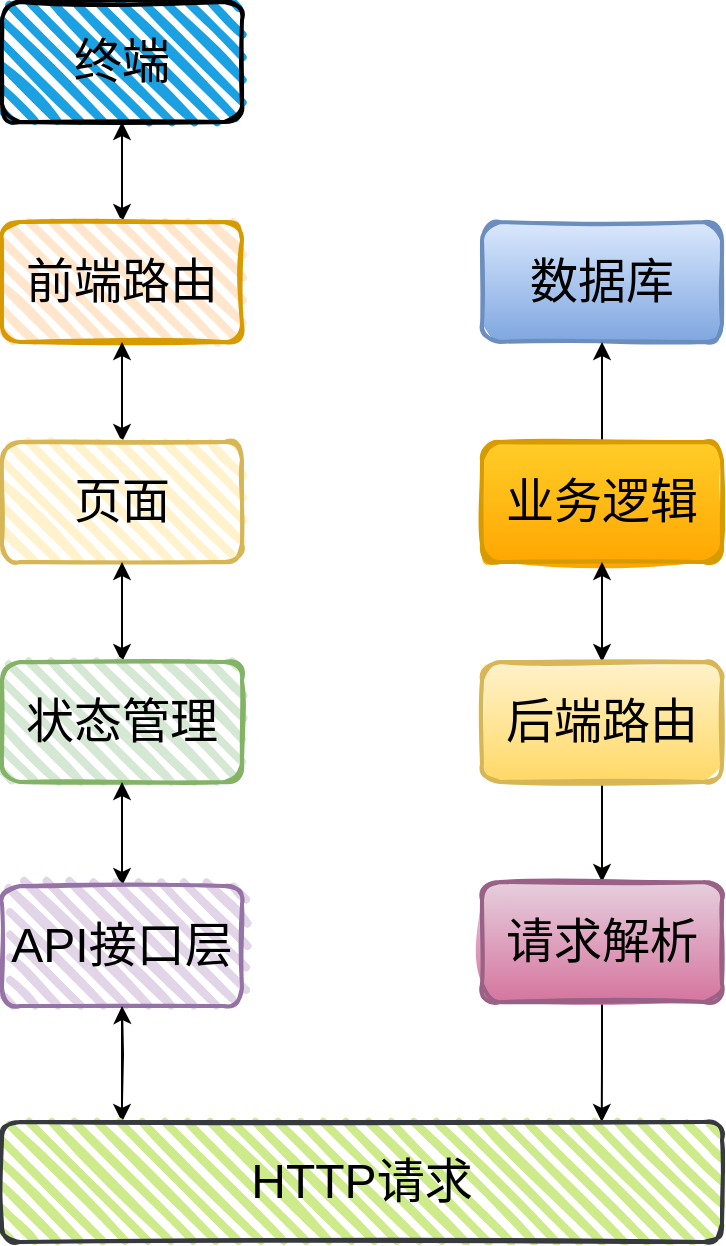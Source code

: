 <mxfile version="20.4.2" type="github">
  <diagram id="gHxE6tDvcV_6_EFhUJTS" name="第 1 页">
    <mxGraphModel dx="1038" dy="1716" grid="1" gridSize="10" guides="1" tooltips="1" connect="1" arrows="1" fold="1" page="1" pageScale="1" pageWidth="827" pageHeight="1169" math="0" shadow="0">
      <root>
        <mxCell id="0" />
        <mxCell id="1" parent="0" />
        <mxCell id="qVMzXbElNukYsMj70MFZ-12" style="edgeStyle=orthogonalEdgeStyle;rounded=0;orthogonalLoop=1;jettySize=auto;html=1;entryX=0.5;entryY=0;entryDx=0;entryDy=0;fontSize=24;" parent="1" source="qVMzXbElNukYsMj70MFZ-2" target="qVMzXbElNukYsMj70MFZ-3" edge="1">
          <mxGeometry relative="1" as="geometry">
            <Array as="points">
              <mxPoint x="140" y="-240" />
              <mxPoint x="140" y="-240" />
            </Array>
          </mxGeometry>
        </mxCell>
        <mxCell id="qVMzXbElNukYsMj70MFZ-2" value="&lt;font style=&quot;font-size: 24px;&quot;&gt;终端&lt;/font&gt;" style="rounded=1;whiteSpace=wrap;html=1;strokeWidth=2;fillWeight=4;hachureGap=8;hachureAngle=45;fillColor=#1ba1e2;sketch=1;" parent="1" vertex="1">
          <mxGeometry x="80" y="-320" width="120" height="60" as="geometry" />
        </mxCell>
        <mxCell id="qVMzXbElNukYsMj70MFZ-13" style="edgeStyle=orthogonalEdgeStyle;rounded=0;orthogonalLoop=1;jettySize=auto;html=1;entryX=0.5;entryY=1;entryDx=0;entryDy=0;fontSize=24;" parent="1" source="qVMzXbElNukYsMj70MFZ-3" target="qVMzXbElNukYsMj70MFZ-2" edge="1">
          <mxGeometry relative="1" as="geometry" />
        </mxCell>
        <mxCell id="qVMzXbElNukYsMj70MFZ-14" value="" style="edgeStyle=orthogonalEdgeStyle;rounded=0;orthogonalLoop=1;jettySize=auto;html=1;fontSize=24;" parent="1" source="qVMzXbElNukYsMj70MFZ-3" target="qVMzXbElNukYsMj70MFZ-4" edge="1">
          <mxGeometry relative="1" as="geometry" />
        </mxCell>
        <mxCell id="qVMzXbElNukYsMj70MFZ-3" value="&lt;font style=&quot;font-size: 24px;&quot;&gt;前端路由&lt;/font&gt;" style="rounded=1;whiteSpace=wrap;html=1;strokeWidth=2;fillWeight=4;hachureGap=8;hachureAngle=45;fillColor=#ffe6cc;sketch=1;strokeColor=#d79b00;" parent="1" vertex="1">
          <mxGeometry x="80" y="-210" width="120" height="60" as="geometry" />
        </mxCell>
        <mxCell id="qVMzXbElNukYsMj70MFZ-15" style="edgeStyle=orthogonalEdgeStyle;rounded=0;orthogonalLoop=1;jettySize=auto;html=1;entryX=0.5;entryY=1;entryDx=0;entryDy=0;fontSize=24;" parent="1" source="qVMzXbElNukYsMj70MFZ-4" target="qVMzXbElNukYsMj70MFZ-3" edge="1">
          <mxGeometry relative="1" as="geometry" />
        </mxCell>
        <mxCell id="qVMzXbElNukYsMj70MFZ-16" value="" style="edgeStyle=orthogonalEdgeStyle;rounded=0;orthogonalLoop=1;jettySize=auto;html=1;fontSize=24;" parent="1" source="qVMzXbElNukYsMj70MFZ-4" target="qVMzXbElNukYsMj70MFZ-5" edge="1">
          <mxGeometry relative="1" as="geometry" />
        </mxCell>
        <mxCell id="qVMzXbElNukYsMj70MFZ-4" value="&lt;font style=&quot;font-size: 24px;&quot;&gt;页面&lt;/font&gt;" style="rounded=1;whiteSpace=wrap;html=1;strokeWidth=2;fillWeight=4;hachureGap=8;hachureAngle=45;fillColor=#fff2cc;sketch=1;strokeColor=#d6b656;" parent="1" vertex="1">
          <mxGeometry x="80" y="-100" width="120" height="60" as="geometry" />
        </mxCell>
        <mxCell id="qVMzXbElNukYsMj70MFZ-17" value="" style="edgeStyle=orthogonalEdgeStyle;rounded=0;orthogonalLoop=1;jettySize=auto;html=1;fontSize=24;" parent="1" source="qVMzXbElNukYsMj70MFZ-5" target="qVMzXbElNukYsMj70MFZ-6" edge="1">
          <mxGeometry relative="1" as="geometry" />
        </mxCell>
        <mxCell id="qVMzXbElNukYsMj70MFZ-22" style="edgeStyle=orthogonalEdgeStyle;rounded=0;orthogonalLoop=1;jettySize=auto;html=1;entryX=0.5;entryY=1;entryDx=0;entryDy=0;fontSize=24;" parent="1" source="qVMzXbElNukYsMj70MFZ-5" target="qVMzXbElNukYsMj70MFZ-4" edge="1">
          <mxGeometry relative="1" as="geometry" />
        </mxCell>
        <mxCell id="qVMzXbElNukYsMj70MFZ-5" value="&lt;font style=&quot;font-size: 24px;&quot;&gt;状态管理&lt;/font&gt;" style="rounded=1;whiteSpace=wrap;html=1;strokeWidth=2;fillWeight=4;hachureGap=8;hachureAngle=45;fillColor=#d5e8d4;sketch=1;strokeColor=#82b366;" parent="1" vertex="1">
          <mxGeometry x="80" y="10" width="120" height="60" as="geometry" />
        </mxCell>
        <mxCell id="qVMzXbElNukYsMj70MFZ-18" value="" style="edgeStyle=orthogonalEdgeStyle;rounded=0;orthogonalLoop=1;jettySize=auto;html=1;fontSize=24;" parent="1" source="qVMzXbElNukYsMj70MFZ-6" target="qVMzXbElNukYsMj70MFZ-11" edge="1">
          <mxGeometry relative="1" as="geometry">
            <Array as="points">
              <mxPoint x="140" y="240" />
              <mxPoint x="140" y="240" />
            </Array>
          </mxGeometry>
        </mxCell>
        <mxCell id="qVMzXbElNukYsMj70MFZ-21" style="edgeStyle=orthogonalEdgeStyle;rounded=0;orthogonalLoop=1;jettySize=auto;html=1;entryX=0.5;entryY=1;entryDx=0;entryDy=0;fontSize=24;" parent="1" source="qVMzXbElNukYsMj70MFZ-6" target="qVMzXbElNukYsMj70MFZ-5" edge="1">
          <mxGeometry relative="1" as="geometry" />
        </mxCell>
        <mxCell id="qVMzXbElNukYsMj70MFZ-6" value="&lt;font style=&quot;font-size: 24px;&quot;&gt;API接口层&lt;/font&gt;" style="rounded=1;whiteSpace=wrap;html=1;strokeWidth=2;fillWeight=4;hachureGap=8;hachureAngle=45;fillColor=#e1d5e7;sketch=1;strokeColor=#9673a6;" parent="1" vertex="1">
          <mxGeometry x="80" y="122" width="120" height="60" as="geometry" />
        </mxCell>
        <mxCell id="qVMzXbElNukYsMj70MFZ-7" value="&lt;font style=&quot;font-size: 24px;&quot;&gt;数据库&lt;/font&gt;" style="rounded=1;whiteSpace=wrap;html=1;strokeWidth=2;fillWeight=4;hachureGap=8;hachureAngle=45;fillColor=#dae8fc;sketch=1;gradientColor=#7ea6e0;strokeColor=#6c8ebf;" parent="1" vertex="1">
          <mxGeometry x="320" y="-210" width="120" height="60" as="geometry" />
        </mxCell>
        <mxCell id="qVMzXbElNukYsMj70MFZ-23" value="" style="edgeStyle=orthogonalEdgeStyle;rounded=0;orthogonalLoop=1;jettySize=auto;html=1;fontSize=24;" parent="1" source="qVMzXbElNukYsMj70MFZ-8" target="qVMzXbElNukYsMj70MFZ-7" edge="1">
          <mxGeometry relative="1" as="geometry" />
        </mxCell>
        <mxCell id="qVMzXbElNukYsMj70MFZ-25" style="edgeStyle=orthogonalEdgeStyle;rounded=0;orthogonalLoop=1;jettySize=auto;html=1;entryX=0.5;entryY=0;entryDx=0;entryDy=0;fontSize=24;" parent="1" source="qVMzXbElNukYsMj70MFZ-8" target="qVMzXbElNukYsMj70MFZ-9" edge="1">
          <mxGeometry relative="1" as="geometry" />
        </mxCell>
        <mxCell id="qVMzXbElNukYsMj70MFZ-8" value="&lt;font style=&quot;font-size: 24px;&quot;&gt;业务逻辑&lt;/font&gt;" style="rounded=1;whiteSpace=wrap;html=1;strokeWidth=2;fillWeight=4;hachureGap=8;hachureAngle=45;fillColor=#ffcd28;sketch=1;strokeColor=#d79b00;gradientColor=#ffa500;" parent="1" vertex="1">
          <mxGeometry x="320" y="-100" width="120" height="60" as="geometry" />
        </mxCell>
        <mxCell id="qVMzXbElNukYsMj70MFZ-24" value="" style="edgeStyle=orthogonalEdgeStyle;rounded=0;orthogonalLoop=1;jettySize=auto;html=1;fontSize=24;" parent="1" source="qVMzXbElNukYsMj70MFZ-9" target="qVMzXbElNukYsMj70MFZ-8" edge="1">
          <mxGeometry relative="1" as="geometry" />
        </mxCell>
        <mxCell id="qVMzXbElNukYsMj70MFZ-26" style="edgeStyle=orthogonalEdgeStyle;rounded=0;orthogonalLoop=1;jettySize=auto;html=1;fontSize=24;" parent="1" source="qVMzXbElNukYsMj70MFZ-9" target="qVMzXbElNukYsMj70MFZ-10" edge="1">
          <mxGeometry relative="1" as="geometry" />
        </mxCell>
        <mxCell id="qVMzXbElNukYsMj70MFZ-9" value="&lt;font style=&quot;font-size: 24px;&quot;&gt;后端路由&lt;/font&gt;" style="rounded=1;whiteSpace=wrap;html=1;strokeWidth=2;fillWeight=4;hachureGap=8;hachureAngle=45;fillColor=#fff2cc;sketch=1;strokeColor=#d6b656;gradientColor=#ffd966;" parent="1" vertex="1">
          <mxGeometry x="320" y="10" width="120" height="60" as="geometry" />
        </mxCell>
        <mxCell id="qVMzXbElNukYsMj70MFZ-19" value="" style="edgeStyle=orthogonalEdgeStyle;rounded=0;orthogonalLoop=1;jettySize=auto;html=1;fontSize=24;entryX=0.833;entryY=0;entryDx=0;entryDy=0;entryPerimeter=0;" parent="1" source="qVMzXbElNukYsMj70MFZ-10" target="qVMzXbElNukYsMj70MFZ-11" edge="1">
          <mxGeometry relative="1" as="geometry">
            <mxPoint x="380" y="230" as="targetPoint" />
          </mxGeometry>
        </mxCell>
        <mxCell id="qVMzXbElNukYsMj70MFZ-10" value="&lt;font style=&quot;font-size: 24px;&quot;&gt;请求解析&lt;/font&gt;" style="rounded=1;whiteSpace=wrap;html=1;strokeWidth=2;fillWeight=4;hachureGap=8;hachureAngle=45;fillColor=#e6d0de;sketch=1;strokeColor=#996185;gradientColor=#d5739d;" parent="1" vertex="1">
          <mxGeometry x="320" y="120" width="120" height="60" as="geometry" />
        </mxCell>
        <mxCell id="qVMzXbElNukYsMj70MFZ-20" style="edgeStyle=orthogonalEdgeStyle;rounded=0;orthogonalLoop=1;jettySize=auto;html=1;entryX=0.5;entryY=1;entryDx=0;entryDy=0;fontSize=24;" parent="1" target="qVMzXbElNukYsMj70MFZ-6" edge="1">
          <mxGeometry relative="1" as="geometry">
            <mxPoint x="140" y="230" as="sourcePoint" />
          </mxGeometry>
        </mxCell>
        <mxCell id="qVMzXbElNukYsMj70MFZ-11" value="&lt;span style=&quot;font-size: 24px;&quot;&gt;HTTP请求&lt;/span&gt;" style="rounded=1;whiteSpace=wrap;html=1;strokeWidth=2;fillWeight=4;hachureGap=8;hachureAngle=45;sketch=1;fillColor=#cdeb8b;strokeColor=#36393d;" parent="1" vertex="1">
          <mxGeometry x="80" y="240" width="360" height="60" as="geometry" />
        </mxCell>
      </root>
    </mxGraphModel>
  </diagram>
</mxfile>
